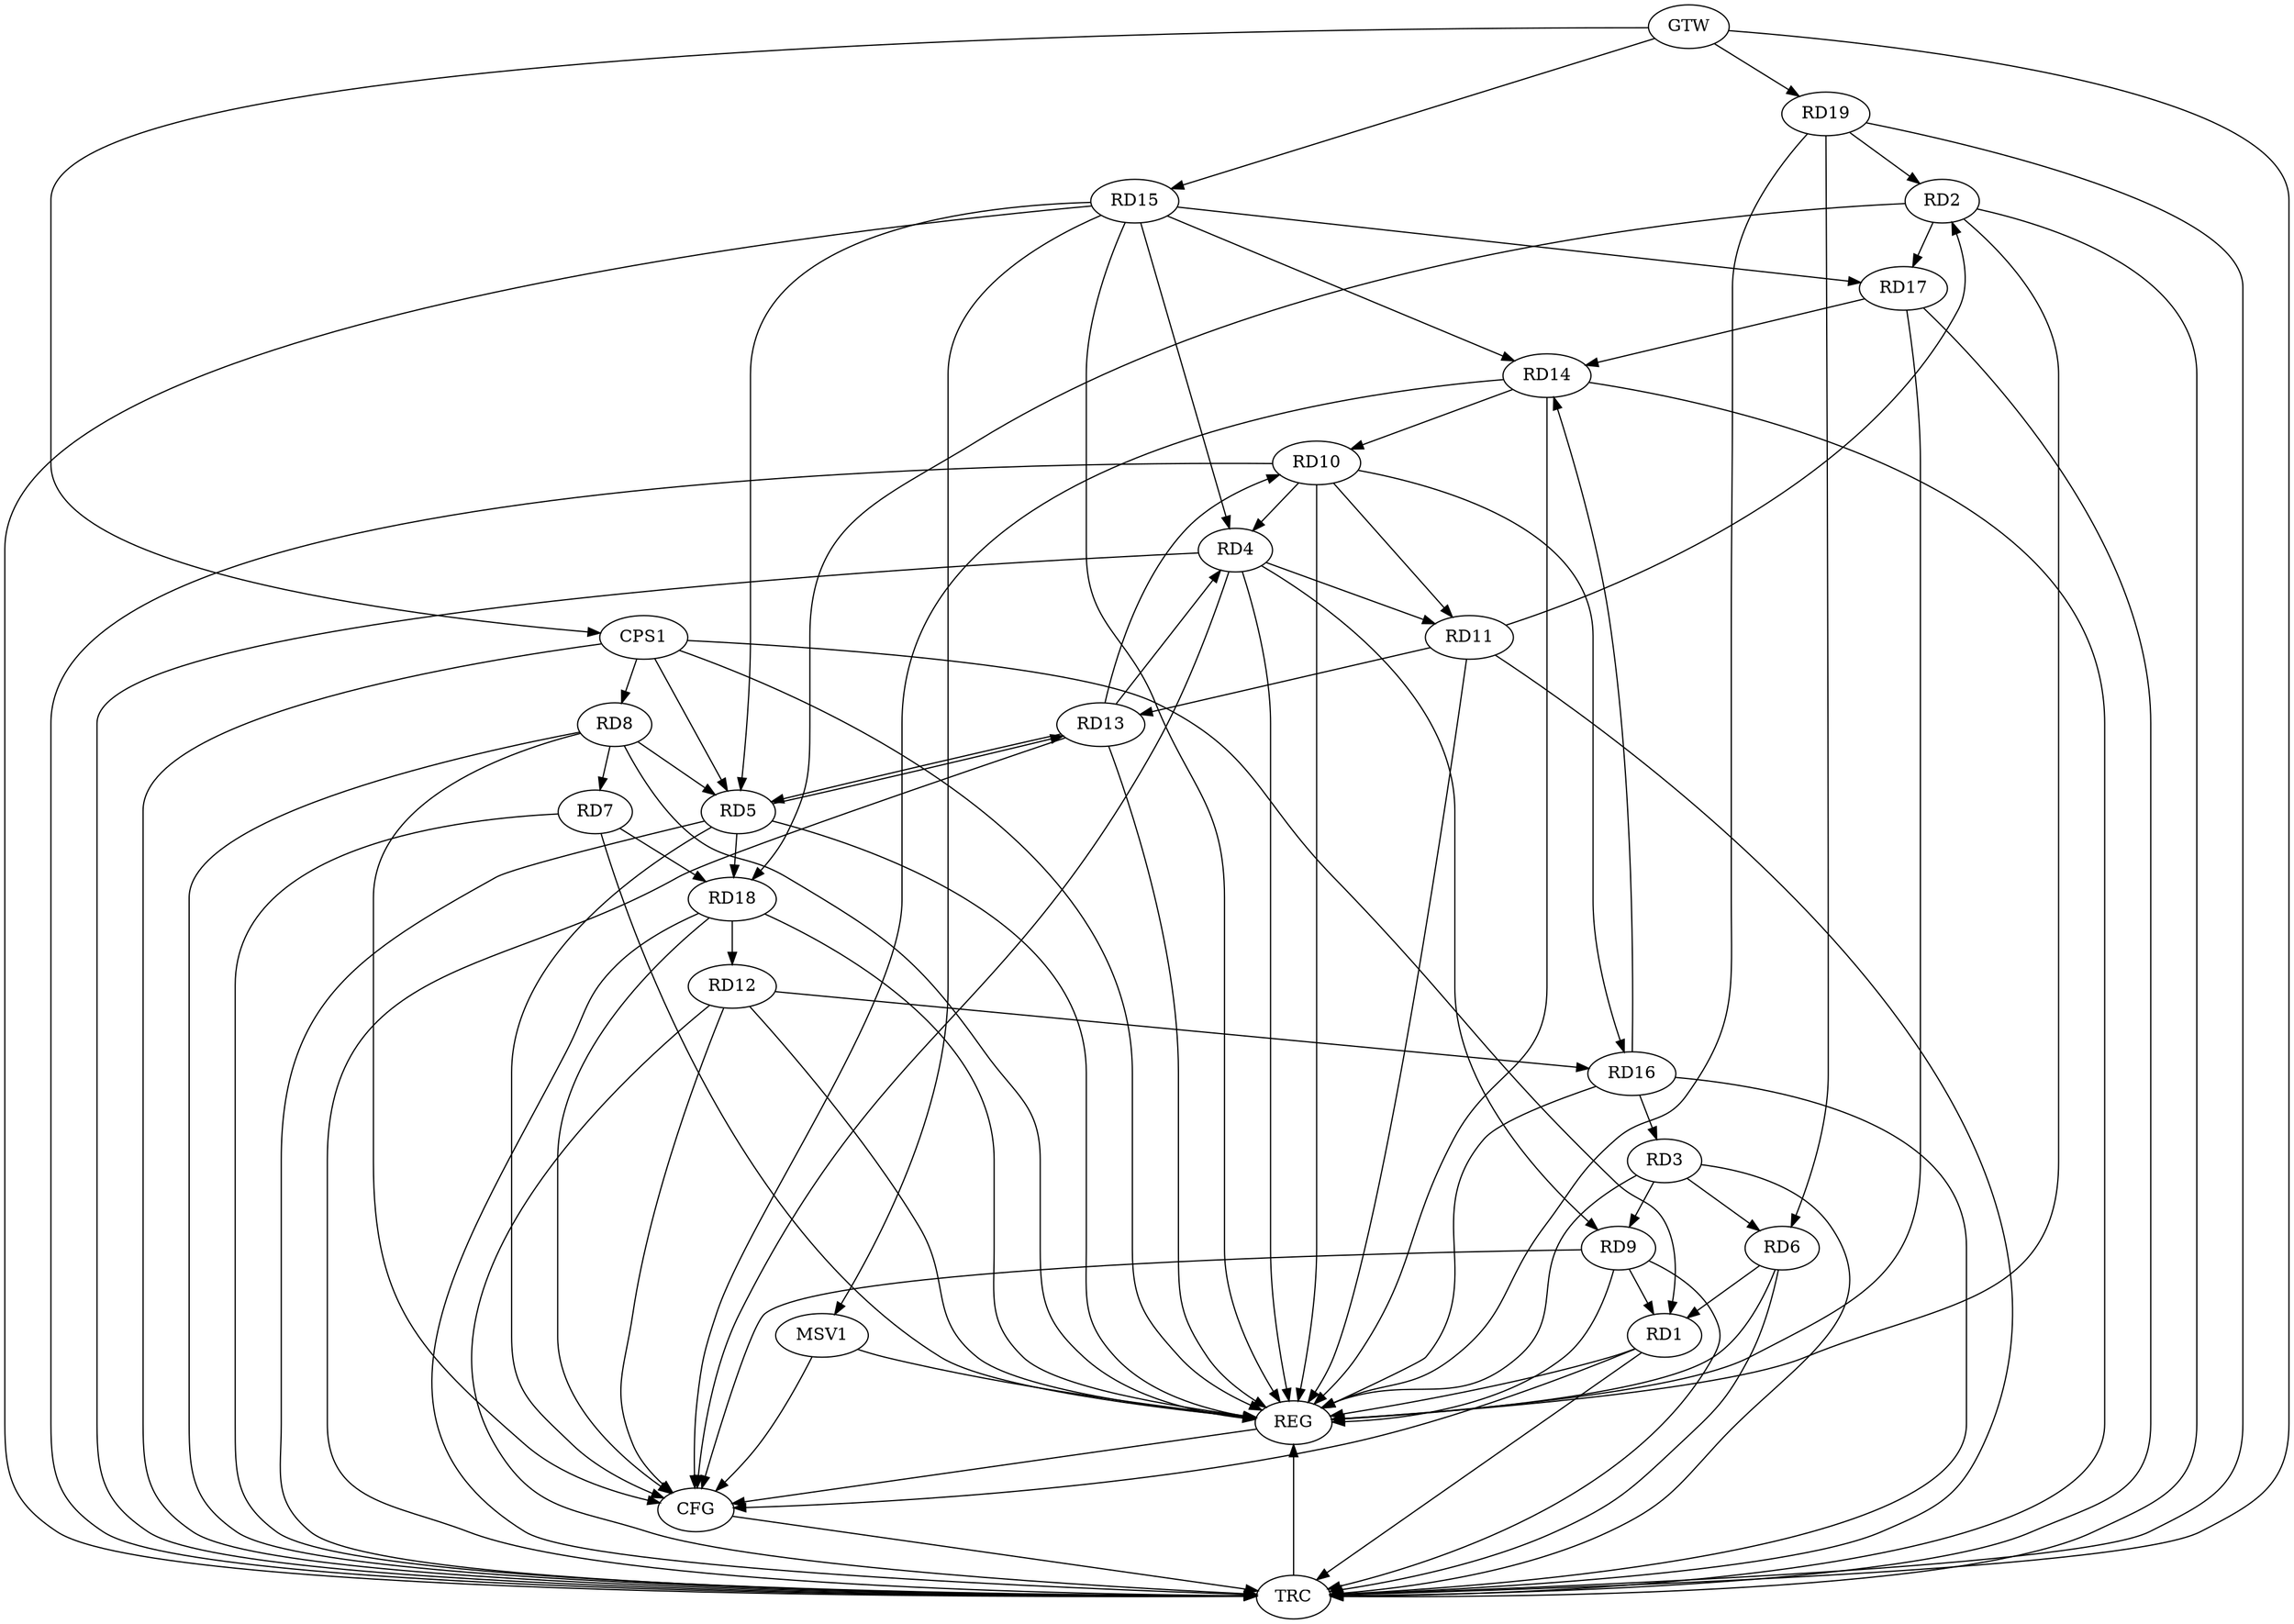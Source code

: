 strict digraph G {
  RD1 [ label="RD1" ];
  RD2 [ label="RD2" ];
  RD3 [ label="RD3" ];
  RD4 [ label="RD4" ];
  RD5 [ label="RD5" ];
  RD6 [ label="RD6" ];
  RD7 [ label="RD7" ];
  RD8 [ label="RD8" ];
  RD9 [ label="RD9" ];
  RD10 [ label="RD10" ];
  RD11 [ label="RD11" ];
  RD12 [ label="RD12" ];
  RD13 [ label="RD13" ];
  RD14 [ label="RD14" ];
  RD15 [ label="RD15" ];
  RD16 [ label="RD16" ];
  RD17 [ label="RD17" ];
  RD18 [ label="RD18" ];
  RD19 [ label="RD19" ];
  CPS1 [ label="CPS1" ];
  GTW [ label="GTW" ];
  REG [ label="REG" ];
  CFG [ label="CFG" ];
  TRC [ label="TRC" ];
  MSV1 [ label="MSV1" ];
  RD6 -> RD1;
  RD9 -> RD1;
  RD11 -> RD2;
  RD2 -> RD17;
  RD2 -> RD18;
  RD19 -> RD2;
  RD3 -> RD6;
  RD3 -> RD9;
  RD16 -> RD3;
  RD4 -> RD9;
  RD10 -> RD4;
  RD4 -> RD11;
  RD13 -> RD4;
  RD15 -> RD4;
  RD8 -> RD5;
  RD5 -> RD13;
  RD13 -> RD5;
  RD15 -> RD5;
  RD5 -> RD18;
  RD19 -> RD6;
  RD8 -> RD7;
  RD7 -> RD18;
  RD10 -> RD11;
  RD13 -> RD10;
  RD14 -> RD10;
  RD10 -> RD16;
  RD11 -> RD13;
  RD12 -> RD16;
  RD18 -> RD12;
  RD15 -> RD14;
  RD16 -> RD14;
  RD17 -> RD14;
  RD15 -> RD17;
  CPS1 -> RD1;
  CPS1 -> RD5;
  CPS1 -> RD8;
  GTW -> RD15;
  GTW -> RD19;
  GTW -> CPS1;
  RD1 -> REG;
  RD2 -> REG;
  RD3 -> REG;
  RD4 -> REG;
  RD5 -> REG;
  RD6 -> REG;
  RD7 -> REG;
  RD8 -> REG;
  RD9 -> REG;
  RD10 -> REG;
  RD11 -> REG;
  RD12 -> REG;
  RD13 -> REG;
  RD14 -> REG;
  RD15 -> REG;
  RD16 -> REG;
  RD17 -> REG;
  RD18 -> REG;
  RD19 -> REG;
  CPS1 -> REG;
  RD4 -> CFG;
  RD14 -> CFG;
  RD12 -> CFG;
  RD1 -> CFG;
  RD8 -> CFG;
  RD18 -> CFG;
  RD9 -> CFG;
  RD5 -> CFG;
  REG -> CFG;
  RD1 -> TRC;
  RD2 -> TRC;
  RD3 -> TRC;
  RD4 -> TRC;
  RD5 -> TRC;
  RD6 -> TRC;
  RD7 -> TRC;
  RD8 -> TRC;
  RD9 -> TRC;
  RD10 -> TRC;
  RD11 -> TRC;
  RD12 -> TRC;
  RD13 -> TRC;
  RD14 -> TRC;
  RD15 -> TRC;
  RD16 -> TRC;
  RD17 -> TRC;
  RD18 -> TRC;
  RD19 -> TRC;
  CPS1 -> TRC;
  GTW -> TRC;
  CFG -> TRC;
  TRC -> REG;
  RD15 -> MSV1;
  MSV1 -> REG;
  MSV1 -> CFG;
}
